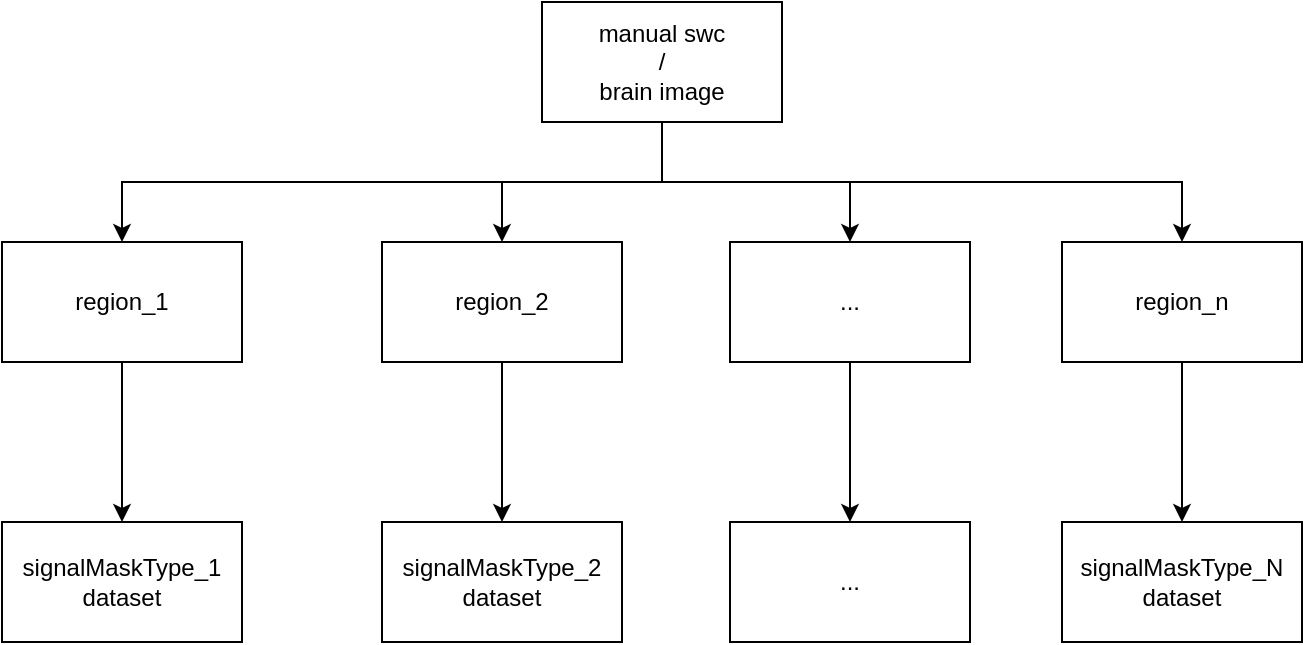 <mxfile version="13.9.6" type="github" pages="4"><diagram id="XSfZqVmiYcCc9-t011LT" name="generate_dataset_bySomaType"><mxGraphModel dx="782" dy="446" grid="1" gridSize="10" guides="1" tooltips="1" connect="1" arrows="1" fold="1" page="1" pageScale="1" pageWidth="827" pageHeight="1169" math="0" shadow="0"><root><mxCell id="0"/><mxCell id="1" parent="0"/><mxCell id="LMvmV46aqBWlpIVHx07A-5" style="edgeStyle=orthogonalEdgeStyle;rounded=0;orthogonalLoop=1;jettySize=auto;html=1;exitX=0.5;exitY=1;exitDx=0;exitDy=0;entryX=0.5;entryY=0;entryDx=0;entryDy=0;" edge="1" parent="1" source="FWvU0fq3wdAVgeDSS-kY-1" target="FWvU0fq3wdAVgeDSS-kY-7"><mxGeometry relative="1" as="geometry"/></mxCell><mxCell id="FWvU0fq3wdAVgeDSS-kY-1" value="region_1" style="rounded=0;whiteSpace=wrap;html=1;" vertex="1" parent="1"><mxGeometry x="110" y="130" width="120" height="60" as="geometry"/></mxCell><mxCell id="LMvmV46aqBWlpIVHx07A-6" style="edgeStyle=orthogonalEdgeStyle;rounded=0;orthogonalLoop=1;jettySize=auto;html=1;exitX=0.5;exitY=1;exitDx=0;exitDy=0;" edge="1" parent="1" source="FWvU0fq3wdAVgeDSS-kY-2" target="FWvU0fq3wdAVgeDSS-kY-8"><mxGeometry relative="1" as="geometry"/></mxCell><mxCell id="FWvU0fq3wdAVgeDSS-kY-2" value="region_2" style="rounded=0;whiteSpace=wrap;html=1;" vertex="1" parent="1"><mxGeometry x="300" y="130" width="120" height="60" as="geometry"/></mxCell><mxCell id="LMvmV46aqBWlpIVHx07A-1" style="edgeStyle=orthogonalEdgeStyle;rounded=0;orthogonalLoop=1;jettySize=auto;html=1;exitX=0.5;exitY=1;exitDx=0;exitDy=0;" edge="1" parent="1" source="FWvU0fq3wdAVgeDSS-kY-4" target="FWvU0fq3wdAVgeDSS-kY-1"><mxGeometry relative="1" as="geometry"/></mxCell><mxCell id="LMvmV46aqBWlpIVHx07A-2" style="edgeStyle=orthogonalEdgeStyle;rounded=0;orthogonalLoop=1;jettySize=auto;html=1;exitX=0.5;exitY=1;exitDx=0;exitDy=0;entryX=0.5;entryY=0;entryDx=0;entryDy=0;" edge="1" parent="1" source="FWvU0fq3wdAVgeDSS-kY-4" target="FWvU0fq3wdAVgeDSS-kY-2"><mxGeometry relative="1" as="geometry"/></mxCell><mxCell id="LMvmV46aqBWlpIVHx07A-3" style="edgeStyle=orthogonalEdgeStyle;rounded=0;orthogonalLoop=1;jettySize=auto;html=1;exitX=0.5;exitY=1;exitDx=0;exitDy=0;entryX=0.5;entryY=0;entryDx=0;entryDy=0;" edge="1" parent="1" source="FWvU0fq3wdAVgeDSS-kY-4" target="FWvU0fq3wdAVgeDSS-kY-5"><mxGeometry relative="1" as="geometry"/></mxCell><mxCell id="LMvmV46aqBWlpIVHx07A-4" style="edgeStyle=orthogonalEdgeStyle;rounded=0;orthogonalLoop=1;jettySize=auto;html=1;exitX=0.5;exitY=1;exitDx=0;exitDy=0;" edge="1" parent="1" source="FWvU0fq3wdAVgeDSS-kY-4" target="FWvU0fq3wdAVgeDSS-kY-6"><mxGeometry relative="1" as="geometry"/></mxCell><mxCell id="FWvU0fq3wdAVgeDSS-kY-4" value="manual swc&lt;br&gt;/&lt;br&gt;brain image" style="rounded=0;whiteSpace=wrap;html=1;" vertex="1" parent="1"><mxGeometry x="380" y="10" width="120" height="60" as="geometry"/></mxCell><mxCell id="LMvmV46aqBWlpIVHx07A-7" style="edgeStyle=orthogonalEdgeStyle;rounded=0;orthogonalLoop=1;jettySize=auto;html=1;exitX=0.5;exitY=1;exitDx=0;exitDy=0;entryX=0.5;entryY=0;entryDx=0;entryDy=0;" edge="1" parent="1" source="FWvU0fq3wdAVgeDSS-kY-5" target="FWvU0fq3wdAVgeDSS-kY-9"><mxGeometry relative="1" as="geometry"/></mxCell><mxCell id="FWvU0fq3wdAVgeDSS-kY-5" value="..." style="rounded=0;whiteSpace=wrap;html=1;" vertex="1" parent="1"><mxGeometry x="474" y="130" width="120" height="60" as="geometry"/></mxCell><mxCell id="LMvmV46aqBWlpIVHx07A-9" style="edgeStyle=orthogonalEdgeStyle;rounded=0;orthogonalLoop=1;jettySize=auto;html=1;exitX=0.5;exitY=1;exitDx=0;exitDy=0;entryX=0.5;entryY=0;entryDx=0;entryDy=0;" edge="1" parent="1" source="FWvU0fq3wdAVgeDSS-kY-6" target="FWvU0fq3wdAVgeDSS-kY-10"><mxGeometry relative="1" as="geometry"/></mxCell><mxCell id="FWvU0fq3wdAVgeDSS-kY-6" value="region_n" style="rounded=0;whiteSpace=wrap;html=1;" vertex="1" parent="1"><mxGeometry x="640" y="130" width="120" height="60" as="geometry"/></mxCell><mxCell id="FWvU0fq3wdAVgeDSS-kY-7" value="signalMaskType_1&lt;br&gt;dataset" style="rounded=0;whiteSpace=wrap;html=1;" vertex="1" parent="1"><mxGeometry x="110" y="270" width="120" height="60" as="geometry"/></mxCell><mxCell id="FWvU0fq3wdAVgeDSS-kY-8" value="signalMaskType_2&lt;br&gt;dataset" style="rounded=0;whiteSpace=wrap;html=1;" vertex="1" parent="1"><mxGeometry x="300" y="270" width="120" height="60" as="geometry"/></mxCell><mxCell id="FWvU0fq3wdAVgeDSS-kY-9" value="..." style="rounded=0;whiteSpace=wrap;html=1;" vertex="1" parent="1"><mxGeometry x="474" y="270" width="120" height="60" as="geometry"/></mxCell><mxCell id="FWvU0fq3wdAVgeDSS-kY-10" value="signalMaskType_N&lt;br&gt;dataset" style="rounded=0;whiteSpace=wrap;html=1;" vertex="1" parent="1"><mxGeometry x="640" y="270" width="120" height="60" as="geometry"/></mxCell></root></mxGraphModel></diagram><diagram id="GUsvb8xQqvXVlNLX2x7V" name="train_bySomaType"><mxGraphModel dx="782" dy="446" grid="1" gridSize="10" guides="1" tooltips="1" connect="1" arrows="1" fold="1" page="1" pageScale="1" pageWidth="827" pageHeight="1169" math="0" shadow="0"><root><mxCell id="sldGnyoUiYQ4ol7-71CF-0"/><mxCell id="sldGnyoUiYQ4ol7-71CF-1" parent="sldGnyoUiYQ4ol7-71CF-0"/><mxCell id="ewqFLUgI93k1M33mBG3B-4" style="edgeStyle=orthogonalEdgeStyle;rounded=0;orthogonalLoop=1;jettySize=auto;html=1;exitX=1;exitY=0.5;exitDx=0;exitDy=0;entryX=0;entryY=0.5;entryDx=0;entryDy=0;" edge="1" parent="sldGnyoUiYQ4ol7-71CF-1" source="UcZH1NKE0_x_xQNGaMS6-1" target="ewqFLUgI93k1M33mBG3B-0"><mxGeometry relative="1" as="geometry"/></mxCell><mxCell id="UcZH1NKE0_x_xQNGaMS6-1" value="signalMaskType_1&lt;br&gt;training dataset" style="ellipse;whiteSpace=wrap;html=1;fillColor=#f8cecc;strokeColor=#b85450;" vertex="1" parent="sldGnyoUiYQ4ol7-71CF-1"><mxGeometry x="60" y="30" width="120" height="80" as="geometry"/></mxCell><mxCell id="ewqFLUgI93k1M33mBG3B-5" style="edgeStyle=orthogonalEdgeStyle;rounded=0;orthogonalLoop=1;jettySize=auto;html=1;exitX=1;exitY=0.5;exitDx=0;exitDy=0;entryX=0;entryY=0.5;entryDx=0;entryDy=0;" edge="1" parent="sldGnyoUiYQ4ol7-71CF-1" source="ewqFLUgI93k1M33mBG3B-0" target="ewqFLUgI93k1M33mBG3B-1"><mxGeometry relative="1" as="geometry"/></mxCell><mxCell id="htrydnhKTusf8zTvh69y-28" style="edgeStyle=orthogonalEdgeStyle;rounded=0;orthogonalLoop=1;jettySize=auto;html=1;exitX=0.5;exitY=0;exitDx=0;exitDy=0;entryX=0.5;entryY=0;entryDx=0;entryDy=0;" edge="1" parent="sldGnyoUiYQ4ol7-71CF-1" source="ewqFLUgI93k1M33mBG3B-0" target="htrydnhKTusf8zTvh69y-27"><mxGeometry relative="1" as="geometry"/></mxCell><mxCell id="ewqFLUgI93k1M33mBG3B-0" value="segmentation model" style="rounded=0;whiteSpace=wrap;html=1;" vertex="1" parent="sldGnyoUiYQ4ol7-71CF-1"><mxGeometry x="260" y="40" width="120" height="60" as="geometry"/></mxCell><mxCell id="ewqFLUgI93k1M33mBG3B-6" style="edgeStyle=orthogonalEdgeStyle;rounded=0;orthogonalLoop=1;jettySize=auto;html=1;exitX=1;exitY=0.5;exitDx=0;exitDy=0;entryX=0;entryY=0.5;entryDx=0;entryDy=0;" edge="1" parent="sldGnyoUiYQ4ol7-71CF-1" source="ewqFLUgI93k1M33mBG3B-1" target="ewqFLUgI93k1M33mBG3B-2"><mxGeometry relative="1" as="geometry"/></mxCell><mxCell id="ewqFLUgI93k1M33mBG3B-1" value="image after segmentation" style="ellipse;whiteSpace=wrap;html=1;" vertex="1" parent="sldGnyoUiYQ4ol7-71CF-1"><mxGeometry x="430" y="30" width="120" height="80" as="geometry"/></mxCell><mxCell id="htrydnhKTusf8zTvh69y-29" style="edgeStyle=orthogonalEdgeStyle;rounded=0;orthogonalLoop=1;jettySize=auto;html=1;exitX=0.5;exitY=1;exitDx=0;exitDy=0;entryX=0.5;entryY=1;entryDx=0;entryDy=0;" edge="1" parent="sldGnyoUiYQ4ol7-71CF-1" source="ewqFLUgI93k1M33mBG3B-2" target="ewqFLUgI93k1M33mBG3B-0"><mxGeometry relative="1" as="geometry"/></mxCell><mxCell id="ewqFLUgI93k1M33mBG3B-2" value="Dice difference" style="rounded=0;whiteSpace=wrap;html=1;" vertex="1" parent="sldGnyoUiYQ4ol7-71CF-1"><mxGeometry x="600" y="40" width="120" height="60" as="geometry"/></mxCell><mxCell id="ewqFLUgI93k1M33mBG3B-9" value="update weights" style="text;html=1;strokeColor=none;fillColor=none;align=center;verticalAlign=middle;whiteSpace=wrap;rounded=0;" vertex="1" parent="sldGnyoUiYQ4ol7-71CF-1"><mxGeometry x="470" y="130" width="50" height="30" as="geometry"/></mxCell><mxCell id="htrydnhKTusf8zTvh69y-0" style="edgeStyle=orthogonalEdgeStyle;rounded=0;orthogonalLoop=1;jettySize=auto;html=1;exitX=1;exitY=0.5;exitDx=0;exitDy=0;entryX=0;entryY=0.5;entryDx=0;entryDy=0;" edge="1" parent="sldGnyoUiYQ4ol7-71CF-1" source="htrydnhKTusf8zTvh69y-1" target="htrydnhKTusf8zTvh69y-3"><mxGeometry relative="1" as="geometry"/></mxCell><mxCell id="htrydnhKTusf8zTvh69y-1" value="signalMaskType_2&lt;br&gt;training dataset" style="ellipse;whiteSpace=wrap;html=1;fillColor=#f8cecc;strokeColor=#b85450;" vertex="1" parent="sldGnyoUiYQ4ol7-71CF-1"><mxGeometry x="60" y="200" width="120" height="80" as="geometry"/></mxCell><mxCell id="htrydnhKTusf8zTvh69y-2" style="edgeStyle=orthogonalEdgeStyle;rounded=0;orthogonalLoop=1;jettySize=auto;html=1;exitX=1;exitY=0.5;exitDx=0;exitDy=0;entryX=0;entryY=0.5;entryDx=0;entryDy=0;" edge="1" parent="sldGnyoUiYQ4ol7-71CF-1" source="htrydnhKTusf8zTvh69y-3" target="htrydnhKTusf8zTvh69y-5"><mxGeometry relative="1" as="geometry"/></mxCell><mxCell id="htrydnhKTusf8zTvh69y-33" style="edgeStyle=orthogonalEdgeStyle;rounded=0;orthogonalLoop=1;jettySize=auto;html=1;exitX=0.5;exitY=0;exitDx=0;exitDy=0;entryX=0.5;entryY=0;entryDx=0;entryDy=0;" edge="1" parent="sldGnyoUiYQ4ol7-71CF-1" source="htrydnhKTusf8zTvh69y-3" target="htrydnhKTusf8zTvh69y-32"><mxGeometry relative="1" as="geometry"/></mxCell><mxCell id="htrydnhKTusf8zTvh69y-3" value="segmentation model" style="rounded=0;whiteSpace=wrap;html=1;" vertex="1" parent="sldGnyoUiYQ4ol7-71CF-1"><mxGeometry x="260" y="210" width="120" height="60" as="geometry"/></mxCell><mxCell id="htrydnhKTusf8zTvh69y-4" style="edgeStyle=orthogonalEdgeStyle;rounded=0;orthogonalLoop=1;jettySize=auto;html=1;exitX=1;exitY=0.5;exitDx=0;exitDy=0;entryX=0;entryY=0.5;entryDx=0;entryDy=0;" edge="1" parent="sldGnyoUiYQ4ol7-71CF-1" source="htrydnhKTusf8zTvh69y-5" target="htrydnhKTusf8zTvh69y-7"><mxGeometry relative="1" as="geometry"/></mxCell><mxCell id="htrydnhKTusf8zTvh69y-5" value="image after segmentation" style="ellipse;whiteSpace=wrap;html=1;" vertex="1" parent="sldGnyoUiYQ4ol7-71CF-1"><mxGeometry x="430" y="200" width="120" height="80" as="geometry"/></mxCell><mxCell id="htrydnhKTusf8zTvh69y-30" style="edgeStyle=orthogonalEdgeStyle;rounded=0;orthogonalLoop=1;jettySize=auto;html=1;exitX=0.5;exitY=1;exitDx=0;exitDy=0;entryX=0.5;entryY=1;entryDx=0;entryDy=0;" edge="1" parent="sldGnyoUiYQ4ol7-71CF-1" source="htrydnhKTusf8zTvh69y-7" target="htrydnhKTusf8zTvh69y-3"><mxGeometry relative="1" as="geometry"/></mxCell><mxCell id="htrydnhKTusf8zTvh69y-7" value="Dice difference" style="rounded=0;whiteSpace=wrap;html=1;" vertex="1" parent="sldGnyoUiYQ4ol7-71CF-1"><mxGeometry x="600" y="210" width="120" height="60" as="geometry"/></mxCell><mxCell id="htrydnhKTusf8zTvh69y-8" value="update weights" style="text;html=1;strokeColor=none;fillColor=none;align=center;verticalAlign=middle;whiteSpace=wrap;rounded=0;" vertex="1" parent="sldGnyoUiYQ4ol7-71CF-1"><mxGeometry x="470" y="300" width="50" height="30" as="geometry"/></mxCell><mxCell id="htrydnhKTusf8zTvh69y-18" style="edgeStyle=orthogonalEdgeStyle;rounded=0;orthogonalLoop=1;jettySize=auto;html=1;exitX=1;exitY=0.5;exitDx=0;exitDy=0;entryX=0;entryY=0.5;entryDx=0;entryDy=0;" edge="1" parent="sldGnyoUiYQ4ol7-71CF-1" source="htrydnhKTusf8zTvh69y-19" target="htrydnhKTusf8zTvh69y-21"><mxGeometry relative="1" as="geometry"/></mxCell><mxCell id="htrydnhKTusf8zTvh69y-19" value="signalMaskType_n&lt;br&gt;training datase" style="ellipse;whiteSpace=wrap;html=1;fillColor=#f8cecc;strokeColor=#b85450;" vertex="1" parent="sldGnyoUiYQ4ol7-71CF-1"><mxGeometry x="60" y="380" width="120" height="80" as="geometry"/></mxCell><mxCell id="htrydnhKTusf8zTvh69y-20" style="edgeStyle=orthogonalEdgeStyle;rounded=0;orthogonalLoop=1;jettySize=auto;html=1;exitX=1;exitY=0.5;exitDx=0;exitDy=0;entryX=0;entryY=0.5;entryDx=0;entryDy=0;" edge="1" parent="sldGnyoUiYQ4ol7-71CF-1" source="htrydnhKTusf8zTvh69y-21" target="htrydnhKTusf8zTvh69y-23"><mxGeometry relative="1" as="geometry"/></mxCell><mxCell id="htrydnhKTusf8zTvh69y-35" style="edgeStyle=orthogonalEdgeStyle;rounded=0;orthogonalLoop=1;jettySize=auto;html=1;exitX=0.5;exitY=0;exitDx=0;exitDy=0;entryX=0.5;entryY=0;entryDx=0;entryDy=0;" edge="1" parent="sldGnyoUiYQ4ol7-71CF-1" source="htrydnhKTusf8zTvh69y-21" target="htrydnhKTusf8zTvh69y-34"><mxGeometry relative="1" as="geometry"/></mxCell><mxCell id="htrydnhKTusf8zTvh69y-21" value="segmentation model" style="rounded=0;whiteSpace=wrap;html=1;" vertex="1" parent="sldGnyoUiYQ4ol7-71CF-1"><mxGeometry x="260" y="390" width="120" height="60" as="geometry"/></mxCell><mxCell id="htrydnhKTusf8zTvh69y-22" style="edgeStyle=orthogonalEdgeStyle;rounded=0;orthogonalLoop=1;jettySize=auto;html=1;exitX=1;exitY=0.5;exitDx=0;exitDy=0;entryX=0;entryY=0.5;entryDx=0;entryDy=0;" edge="1" parent="sldGnyoUiYQ4ol7-71CF-1" source="htrydnhKTusf8zTvh69y-23" target="htrydnhKTusf8zTvh69y-25"><mxGeometry relative="1" as="geometry"/></mxCell><mxCell id="htrydnhKTusf8zTvh69y-23" value="image after segmentation" style="ellipse;whiteSpace=wrap;html=1;" vertex="1" parent="sldGnyoUiYQ4ol7-71CF-1"><mxGeometry x="430" y="380" width="120" height="80" as="geometry"/></mxCell><mxCell id="htrydnhKTusf8zTvh69y-31" style="edgeStyle=orthogonalEdgeStyle;rounded=0;orthogonalLoop=1;jettySize=auto;html=1;exitX=0.5;exitY=1;exitDx=0;exitDy=0;entryX=0.5;entryY=1;entryDx=0;entryDy=0;" edge="1" parent="sldGnyoUiYQ4ol7-71CF-1" source="htrydnhKTusf8zTvh69y-25" target="htrydnhKTusf8zTvh69y-21"><mxGeometry relative="1" as="geometry"/></mxCell><mxCell id="htrydnhKTusf8zTvh69y-25" value="Dice difference" style="rounded=0;whiteSpace=wrap;html=1;" vertex="1" parent="sldGnyoUiYQ4ol7-71CF-1"><mxGeometry x="600" y="390" width="120" height="60" as="geometry"/></mxCell><mxCell id="htrydnhKTusf8zTvh69y-26" value="update weights" style="text;html=1;strokeColor=none;fillColor=none;align=center;verticalAlign=middle;whiteSpace=wrap;rounded=0;" vertex="1" parent="sldGnyoUiYQ4ol7-71CF-1"><mxGeometry x="470" y="480" width="50" height="30" as="geometry"/></mxCell><mxCell id="htrydnhKTusf8zTvh69y-27" value="best model 1" style="ellipse;whiteSpace=wrap;html=1;fillColor=#d5e8d4;strokeColor=#82b366;" vertex="1" parent="sldGnyoUiYQ4ol7-71CF-1"><mxGeometry x="790" y="30" width="120" height="80" as="geometry"/></mxCell><mxCell id="htrydnhKTusf8zTvh69y-32" value="best model 2" style="ellipse;whiteSpace=wrap;html=1;fillColor=#d5e8d4;strokeColor=#82b366;" vertex="1" parent="sldGnyoUiYQ4ol7-71CF-1"><mxGeometry x="790" y="200" width="120" height="80" as="geometry"/></mxCell><mxCell id="htrydnhKTusf8zTvh69y-34" value="best model n" style="ellipse;whiteSpace=wrap;html=1;fillColor=#d5e8d4;strokeColor=#82b366;" vertex="1" parent="sldGnyoUiYQ4ol7-71CF-1"><mxGeometry x="790" y="380" width="120" height="80" as="geometry"/></mxCell></root></mxGraphModel></diagram><diagram id="BExjfmhiAEbvDeEuHxrT" name="test_bySomaType"><mxGraphModel dx="782" dy="1615" grid="1" gridSize="10" guides="1" tooltips="1" connect="1" arrows="1" fold="1" page="1" pageScale="1" pageWidth="827" pageHeight="1169" math="0" shadow="0"><root><mxCell id="KHZpzLb3D8Ra55UTmgmI-0"/><mxCell id="KHZpzLb3D8Ra55UTmgmI-1" parent="KHZpzLb3D8Ra55UTmgmI-0"/><mxCell id="XPj-DA17XtD-EBwUVKh9-1" style="edgeStyle=orthogonalEdgeStyle;rounded=0;orthogonalLoop=1;jettySize=auto;html=1;exitX=1;exitY=0.5;exitDx=0;exitDy=0;entryX=0;entryY=0.5;entryDx=0;entryDy=0;" edge="1" parent="KHZpzLb3D8Ra55UTmgmI-1" source="7oewIyDRc93hNp6v_2mt-5" target="pBiRkPBh1c-_T310hth9-5"><mxGeometry relative="1" as="geometry"/></mxCell><mxCell id="XPj-DA17XtD-EBwUVKh9-2" style="edgeStyle=orthogonalEdgeStyle;rounded=0;orthogonalLoop=1;jettySize=auto;html=1;exitX=1;exitY=0.5;exitDx=0;exitDy=0;entryX=0;entryY=0.5;entryDx=0;entryDy=0;" edge="1" parent="KHZpzLb3D8Ra55UTmgmI-1" source="7oewIyDRc93hNp6v_2mt-5" target="pBiRkPBh1c-_T310hth9-4"><mxGeometry relative="1" as="geometry"/></mxCell><mxCell id="XPj-DA17XtD-EBwUVKh9-3" style="edgeStyle=orthogonalEdgeStyle;rounded=0;orthogonalLoop=1;jettySize=auto;html=1;exitX=1;exitY=0.5;exitDx=0;exitDy=0;entryX=0;entryY=0.5;entryDx=0;entryDy=0;" edge="1" parent="KHZpzLb3D8Ra55UTmgmI-1" source="7oewIyDRc93hNp6v_2mt-5" target="pBiRkPBh1c-_T310hth9-3"><mxGeometry relative="1" as="geometry"/></mxCell><mxCell id="7oewIyDRc93hNp6v_2mt-5" value="segmentation model 1" style="rounded=0;whiteSpace=wrap;html=1;" vertex="1" parent="KHZpzLb3D8Ra55UTmgmI-1"><mxGeometry x="340" y="-90" width="130" height="60" as="geometry"/></mxCell><mxCell id="pBiRkPBh1c-_T310hth9-2" style="edgeStyle=orthogonalEdgeStyle;rounded=0;orthogonalLoop=1;jettySize=auto;html=1;exitX=1;exitY=0.5;exitDx=0;exitDy=0;entryX=0;entryY=0.5;entryDx=0;entryDy=0;" edge="1" parent="KHZpzLb3D8Ra55UTmgmI-1" source="C9fBzO6eH5lxA3IUXb4p-0" target="7oewIyDRc93hNp6v_2mt-5"><mxGeometry relative="1" as="geometry"/></mxCell><mxCell id="C9fBzO6eH5lxA3IUXb4p-0" value="signalMaskType_n&lt;br&gt;test dataset" style="ellipse;whiteSpace=wrap;html=1;fillColor=#f8cecc;strokeColor=#b85450;" vertex="1" parent="KHZpzLb3D8Ra55UTmgmI-1"><mxGeometry x="160" width="120" height="80" as="geometry"/></mxCell><mxCell id="pBiRkPBh1c-_T310hth9-1" style="edgeStyle=orthogonalEdgeStyle;rounded=0;orthogonalLoop=1;jettySize=auto;html=1;exitX=1;exitY=0.5;exitDx=0;exitDy=0;" edge="1" parent="KHZpzLb3D8Ra55UTmgmI-1" source="C9fBzO6eH5lxA3IUXb4p-1"><mxGeometry relative="1" as="geometry"><mxPoint x="340" y="-60" as="targetPoint"/></mxGeometry></mxCell><mxCell id="C9fBzO6eH5lxA3IUXb4p-1" value="signalMaskType_2&lt;br&gt;test dataset" style="ellipse;whiteSpace=wrap;html=1;fillColor=#f8cecc;strokeColor=#b85450;" vertex="1" parent="KHZpzLb3D8Ra55UTmgmI-1"><mxGeometry x="160" y="-100" width="120" height="80" as="geometry"/></mxCell><mxCell id="pBiRkPBh1c-_T310hth9-0" style="edgeStyle=orthogonalEdgeStyle;rounded=0;orthogonalLoop=1;jettySize=auto;html=1;exitX=1;exitY=0.5;exitDx=0;exitDy=0;entryX=0;entryY=0.5;entryDx=0;entryDy=0;" edge="1" parent="KHZpzLb3D8Ra55UTmgmI-1" source="qP0eMwyzSkDt0vsnOaOD-0" target="7oewIyDRc93hNp6v_2mt-5"><mxGeometry relative="1" as="geometry"/></mxCell><mxCell id="qP0eMwyzSkDt0vsnOaOD-0" value="signalMaskType_1&lt;br&gt;test dataset" style="ellipse;whiteSpace=wrap;html=1;fillColor=#f8cecc;strokeColor=#b85450;" vertex="1" parent="KHZpzLb3D8Ra55UTmgmI-1"><mxGeometry x="160" y="-200" width="120" height="80" as="geometry"/></mxCell><mxCell id="pBiRkPBh1c-_T310hth9-3" value="Dice 1n" style="ellipse;whiteSpace=wrap;html=1;fillColor=#dae8fc;strokeColor=#6c8ebf;" vertex="1" parent="KHZpzLb3D8Ra55UTmgmI-1"><mxGeometry x="510" width="120" height="80" as="geometry"/></mxCell><mxCell id="pBiRkPBh1c-_T310hth9-4" value="Dice12" style="ellipse;whiteSpace=wrap;html=1;fillColor=#dae8fc;strokeColor=#6c8ebf;" vertex="1" parent="KHZpzLb3D8Ra55UTmgmI-1"><mxGeometry x="510" y="-100" width="120" height="80" as="geometry"/></mxCell><mxCell id="pBiRkPBh1c-_T310hth9-5" value="Dice 11" style="ellipse;whiteSpace=wrap;html=1;fillColor=#dae8fc;strokeColor=#6c8ebf;" vertex="1" parent="KHZpzLb3D8Ra55UTmgmI-1"><mxGeometry x="510" y="-200" width="120" height="80" as="geometry"/></mxCell><mxCell id="XPj-DA17XtD-EBwUVKh9-17" style="edgeStyle=orthogonalEdgeStyle;rounded=0;orthogonalLoop=1;jettySize=auto;html=1;exitX=1;exitY=0.5;exitDx=0;exitDy=0;entryX=0;entryY=0.5;entryDx=0;entryDy=0;" edge="1" parent="KHZpzLb3D8Ra55UTmgmI-1" source="XPj-DA17XtD-EBwUVKh9-20" target="XPj-DA17XtD-EBwUVKh9-29"><mxGeometry relative="1" as="geometry"/></mxCell><mxCell id="XPj-DA17XtD-EBwUVKh9-18" style="edgeStyle=orthogonalEdgeStyle;rounded=0;orthogonalLoop=1;jettySize=auto;html=1;exitX=1;exitY=0.5;exitDx=0;exitDy=0;entryX=0;entryY=0.5;entryDx=0;entryDy=0;" edge="1" parent="KHZpzLb3D8Ra55UTmgmI-1" source="XPj-DA17XtD-EBwUVKh9-20" target="XPj-DA17XtD-EBwUVKh9-28"><mxGeometry relative="1" as="geometry"/></mxCell><mxCell id="XPj-DA17XtD-EBwUVKh9-19" style="edgeStyle=orthogonalEdgeStyle;rounded=0;orthogonalLoop=1;jettySize=auto;html=1;exitX=1;exitY=0.5;exitDx=0;exitDy=0;entryX=0;entryY=0.5;entryDx=0;entryDy=0;" edge="1" parent="KHZpzLb3D8Ra55UTmgmI-1" source="XPj-DA17XtD-EBwUVKh9-20" target="XPj-DA17XtD-EBwUVKh9-27"><mxGeometry relative="1" as="geometry"/></mxCell><mxCell id="XPj-DA17XtD-EBwUVKh9-20" value="segmentation model n" style="rounded=0;whiteSpace=wrap;html=1;" vertex="1" parent="KHZpzLb3D8Ra55UTmgmI-1"><mxGeometry x="850" y="-90" width="130" height="60" as="geometry"/></mxCell><mxCell id="XPj-DA17XtD-EBwUVKh9-21" style="edgeStyle=orthogonalEdgeStyle;rounded=0;orthogonalLoop=1;jettySize=auto;html=1;exitX=1;exitY=0.5;exitDx=0;exitDy=0;entryX=0;entryY=0.5;entryDx=0;entryDy=0;" edge="1" parent="KHZpzLb3D8Ra55UTmgmI-1" source="XPj-DA17XtD-EBwUVKh9-22" target="XPj-DA17XtD-EBwUVKh9-20"><mxGeometry relative="1" as="geometry"/></mxCell><mxCell id="XPj-DA17XtD-EBwUVKh9-22" value="signalMaskType_n&lt;br&gt;test dataset" style="ellipse;whiteSpace=wrap;html=1;fillColor=#f8cecc;strokeColor=#b85450;" vertex="1" parent="KHZpzLb3D8Ra55UTmgmI-1"><mxGeometry x="670" width="120" height="80" as="geometry"/></mxCell><mxCell id="XPj-DA17XtD-EBwUVKh9-23" style="edgeStyle=orthogonalEdgeStyle;rounded=0;orthogonalLoop=1;jettySize=auto;html=1;exitX=1;exitY=0.5;exitDx=0;exitDy=0;" edge="1" parent="KHZpzLb3D8Ra55UTmgmI-1" source="XPj-DA17XtD-EBwUVKh9-24"><mxGeometry relative="1" as="geometry"><mxPoint x="850" y="-60" as="targetPoint"/></mxGeometry></mxCell><mxCell id="XPj-DA17XtD-EBwUVKh9-24" value="signalMaskType_2&lt;br&gt;test dataset" style="ellipse;whiteSpace=wrap;html=1;fillColor=#f8cecc;strokeColor=#b85450;" vertex="1" parent="KHZpzLb3D8Ra55UTmgmI-1"><mxGeometry x="670" y="-100" width="120" height="80" as="geometry"/></mxCell><mxCell id="XPj-DA17XtD-EBwUVKh9-25" style="edgeStyle=orthogonalEdgeStyle;rounded=0;orthogonalLoop=1;jettySize=auto;html=1;exitX=1;exitY=0.5;exitDx=0;exitDy=0;entryX=0;entryY=0.5;entryDx=0;entryDy=0;" edge="1" parent="KHZpzLb3D8Ra55UTmgmI-1" source="XPj-DA17XtD-EBwUVKh9-26" target="XPj-DA17XtD-EBwUVKh9-20"><mxGeometry relative="1" as="geometry"/></mxCell><mxCell id="XPj-DA17XtD-EBwUVKh9-26" value="signalMaskType_1&lt;br&gt;test dataset" style="ellipse;whiteSpace=wrap;html=1;fillColor=#f8cecc;strokeColor=#b85450;" vertex="1" parent="KHZpzLb3D8Ra55UTmgmI-1"><mxGeometry x="670" y="-200" width="120" height="80" as="geometry"/></mxCell><mxCell id="XPj-DA17XtD-EBwUVKh9-27" value="Dice nn" style="ellipse;whiteSpace=wrap;html=1;fillColor=#dae8fc;strokeColor=#6c8ebf;" vertex="1" parent="KHZpzLb3D8Ra55UTmgmI-1"><mxGeometry x="1020" width="120" height="80" as="geometry"/></mxCell><mxCell id="XPj-DA17XtD-EBwUVKh9-28" value="Dicen2" style="ellipse;whiteSpace=wrap;html=1;fillColor=#dae8fc;strokeColor=#6c8ebf;" vertex="1" parent="KHZpzLb3D8Ra55UTmgmI-1"><mxGeometry x="1020" y="-100" width="120" height="80" as="geometry"/></mxCell><mxCell id="XPj-DA17XtD-EBwUVKh9-29" value="Dice n1" style="ellipse;whiteSpace=wrap;html=1;fillColor=#dae8fc;strokeColor=#6c8ebf;" vertex="1" parent="KHZpzLb3D8Ra55UTmgmI-1"><mxGeometry x="1020" y="-200" width="120" height="80" as="geometry"/></mxCell></root></mxGraphModel></diagram><diagram id="A3jibBHlpHZRnaGnAypK" name="whole_algorithm"><mxGraphModel dx="782" dy="446" grid="1" gridSize="10" guides="1" tooltips="1" connect="1" arrows="1" fold="1" page="1" pageScale="1" pageWidth="827" pageHeight="1169" math="0" shadow="0"><root><mxCell id="GtKOIV6Vs7kEqPqabzI_-0"/><mxCell id="GtKOIV6Vs7kEqPqabzI_-1" parent="GtKOIV6Vs7kEqPqabzI_-0"/><mxCell id="GtKOIV6Vs7kEqPqabzI_-9" style="edgeStyle=orthogonalEdgeStyle;rounded=0;orthogonalLoop=1;jettySize=auto;html=1;exitX=0.5;exitY=1;exitDx=0;exitDy=0;entryX=0.5;entryY=0;entryDx=0;entryDy=0;" edge="1" parent="GtKOIV6Vs7kEqPqabzI_-1" source="GtKOIV6Vs7kEqPqabzI_-2" target="GtKOIV6Vs7kEqPqabzI_-4"><mxGeometry relative="1" as="geometry"/></mxCell><mxCell id="GtKOIV6Vs7kEqPqabzI_-2" value="soma position" style="ellipse;whiteSpace=wrap;html=1;" vertex="1" parent="GtKOIV6Vs7kEqPqabzI_-1"><mxGeometry x="220" y="20" width="120" height="80" as="geometry"/></mxCell><mxCell id="GtKOIV6Vs7kEqPqabzI_-10" style="edgeStyle=orthogonalEdgeStyle;rounded=0;orthogonalLoop=1;jettySize=auto;html=1;exitX=0.5;exitY=1;exitDx=0;exitDy=0;entryX=0.5;entryY=0;entryDx=0;entryDy=0;" edge="1" parent="GtKOIV6Vs7kEqPqabzI_-1" source="GtKOIV6Vs7kEqPqabzI_-3" target="GtKOIV6Vs7kEqPqabzI_-4"><mxGeometry relative="1" as="geometry"/></mxCell><mxCell id="GtKOIV6Vs7kEqPqabzI_-3" value="brain image" style="ellipse;whiteSpace=wrap;html=1;" vertex="1" parent="GtKOIV6Vs7kEqPqabzI_-1"><mxGeometry x="370" y="20" width="120" height="80" as="geometry"/></mxCell><mxCell id="GtKOIV6Vs7kEqPqabzI_-13" style="edgeStyle=orthogonalEdgeStyle;rounded=0;orthogonalLoop=1;jettySize=auto;html=1;exitX=0.5;exitY=1;exitDx=0;exitDy=0;entryX=0.5;entryY=0;entryDx=0;entryDy=0;" edge="1" parent="GtKOIV6Vs7kEqPqabzI_-1" source="GtKOIV6Vs7kEqPqabzI_-4" target="GtKOIV6Vs7kEqPqabzI_-5"><mxGeometry relative="1" as="geometry"/></mxCell><mxCell id="GtKOIV6Vs7kEqPqabzI_-14" style="edgeStyle=orthogonalEdgeStyle;rounded=0;orthogonalLoop=1;jettySize=auto;html=1;exitX=0.5;exitY=1;exitDx=0;exitDy=0;entryX=0.5;entryY=0;entryDx=0;entryDy=0;" edge="1" parent="GtKOIV6Vs7kEqPqabzI_-1" source="GtKOIV6Vs7kEqPqabzI_-4" target="GtKOIV6Vs7kEqPqabzI_-6"><mxGeometry relative="1" as="geometry"/></mxCell><mxCell id="GtKOIV6Vs7kEqPqabzI_-15" style="edgeStyle=orthogonalEdgeStyle;rounded=0;orthogonalLoop=1;jettySize=auto;html=1;exitX=0.5;exitY=1;exitDx=0;exitDy=0;entryX=0.5;entryY=0;entryDx=0;entryDy=0;" edge="1" parent="GtKOIV6Vs7kEqPqabzI_-1" source="GtKOIV6Vs7kEqPqabzI_-4" target="GtKOIV6Vs7kEqPqabzI_-8"><mxGeometry relative="1" as="geometry"/></mxCell><mxCell id="GtKOIV6Vs7kEqPqabzI_-16" style="edgeStyle=orthogonalEdgeStyle;rounded=0;orthogonalLoop=1;jettySize=auto;html=1;exitX=0.5;exitY=1;exitDx=0;exitDy=0;entryX=0.5;entryY=0;entryDx=0;entryDy=0;" edge="1" parent="GtKOIV6Vs7kEqPqabzI_-1" source="GtKOIV6Vs7kEqPqabzI_-4" target="GtKOIV6Vs7kEqPqabzI_-7"><mxGeometry relative="1" as="geometry"/></mxCell><mxCell id="GtKOIV6Vs7kEqPqabzI_-4" value="soma(tips) type" style="rhombus;whiteSpace=wrap;html=1;" vertex="1" parent="GtKOIV6Vs7kEqPqabzI_-1"><mxGeometry x="280" y="150" width="140" height="80" as="geometry"/></mxCell><mxCell id="9Rfq4LWTvFOR0xxUsxaI-4" style="edgeStyle=orthogonalEdgeStyle;rounded=0;orthogonalLoop=1;jettySize=auto;html=1;exitX=0.5;exitY=1;exitDx=0;exitDy=0;" edge="1" parent="GtKOIV6Vs7kEqPqabzI_-1" source="GtKOIV6Vs7kEqPqabzI_-5" target="9Rfq4LWTvFOR0xxUsxaI-0"><mxGeometry relative="1" as="geometry"/></mxCell><mxCell id="GtKOIV6Vs7kEqPqabzI_-5" value="model 1" style="rounded=0;whiteSpace=wrap;html=1;fillColor=#f8cecc;strokeColor=#b85450;" vertex="1" parent="GtKOIV6Vs7kEqPqabzI_-1"><mxGeometry x="60" y="310" width="120" height="60" as="geometry"/></mxCell><mxCell id="9Rfq4LWTvFOR0xxUsxaI-5" style="edgeStyle=orthogonalEdgeStyle;rounded=0;orthogonalLoop=1;jettySize=auto;html=1;exitX=0.5;exitY=1;exitDx=0;exitDy=0;entryX=0.5;entryY=0;entryDx=0;entryDy=0;" edge="1" parent="GtKOIV6Vs7kEqPqabzI_-1" source="GtKOIV6Vs7kEqPqabzI_-6" target="9Rfq4LWTvFOR0xxUsxaI-0"><mxGeometry relative="1" as="geometry"/></mxCell><mxCell id="GtKOIV6Vs7kEqPqabzI_-6" value="model 2" style="rounded=0;whiteSpace=wrap;html=1;fillColor=#f8cecc;strokeColor=#b85450;" vertex="1" parent="GtKOIV6Vs7kEqPqabzI_-1"><mxGeometry x="220" y="310" width="120" height="60" as="geometry"/></mxCell><mxCell id="9Rfq4LWTvFOR0xxUsxaI-7" style="edgeStyle=orthogonalEdgeStyle;rounded=0;orthogonalLoop=1;jettySize=auto;html=1;exitX=0.5;exitY=1;exitDx=0;exitDy=0;entryX=0.5;entryY=0;entryDx=0;entryDy=0;" edge="1" parent="GtKOIV6Vs7kEqPqabzI_-1" source="GtKOIV6Vs7kEqPqabzI_-7" target="9Rfq4LWTvFOR0xxUsxaI-0"><mxGeometry relative="1" as="geometry"/></mxCell><mxCell id="GtKOIV6Vs7kEqPqabzI_-7" value="model n" style="rounded=0;whiteSpace=wrap;html=1;fillColor=#f8cecc;strokeColor=#b85450;" vertex="1" parent="GtKOIV6Vs7kEqPqabzI_-1"><mxGeometry x="550" y="310" width="120" height="60" as="geometry"/></mxCell><mxCell id="9Rfq4LWTvFOR0xxUsxaI-6" style="edgeStyle=orthogonalEdgeStyle;rounded=0;orthogonalLoop=1;jettySize=auto;html=1;exitX=0.5;exitY=1;exitDx=0;exitDy=0;entryX=0.5;entryY=0;entryDx=0;entryDy=0;" edge="1" parent="GtKOIV6Vs7kEqPqabzI_-1" source="GtKOIV6Vs7kEqPqabzI_-8" target="9Rfq4LWTvFOR0xxUsxaI-0"><mxGeometry relative="1" as="geometry"/></mxCell><mxCell id="GtKOIV6Vs7kEqPqabzI_-8" value="..." style="rounded=0;whiteSpace=wrap;html=1;fillColor=#f8cecc;strokeColor=#b85450;" vertex="1" parent="GtKOIV6Vs7kEqPqabzI_-1"><mxGeometry x="380" y="310" width="120" height="60" as="geometry"/></mxCell><mxCell id="GtKOIV6Vs7kEqPqabzI_-17" value="belong type 1" style="text;html=1;strokeColor=none;fillColor=none;align=center;verticalAlign=middle;whiteSpace=wrap;rounded=0;" vertex="1" parent="GtKOIV6Vs7kEqPqabzI_-1"><mxGeometry x="110" y="240" width="40" height="20" as="geometry"/></mxCell><mxCell id="GtKOIV6Vs7kEqPqabzI_-18" value="belong type 2" style="text;html=1;strokeColor=none;fillColor=none;align=center;verticalAlign=middle;whiteSpace=wrap;rounded=0;" vertex="1" parent="GtKOIV6Vs7kEqPqabzI_-1"><mxGeometry x="260" y="240" width="40" height="20" as="geometry"/></mxCell><mxCell id="GtKOIV6Vs7kEqPqabzI_-20" value="belong type ..." style="text;html=1;strokeColor=none;fillColor=none;align=center;verticalAlign=middle;whiteSpace=wrap;rounded=0;" vertex="1" parent="GtKOIV6Vs7kEqPqabzI_-1"><mxGeometry x="420" y="240" width="40" height="20" as="geometry"/></mxCell><mxCell id="GtKOIV6Vs7kEqPqabzI_-21" value="belong type n" style="text;html=1;strokeColor=none;fillColor=none;align=center;verticalAlign=middle;whiteSpace=wrap;rounded=0;" vertex="1" parent="GtKOIV6Vs7kEqPqabzI_-1"><mxGeometry x="590" y="240" width="40" height="20" as="geometry"/></mxCell><mxCell id="9Rfq4LWTvFOR0xxUsxaI-9" style="edgeStyle=orthogonalEdgeStyle;rounded=0;orthogonalLoop=1;jettySize=auto;html=1;exitX=0.5;exitY=1;exitDx=0;exitDy=0;entryX=0.5;entryY=0;entryDx=0;entryDy=0;" edge="1" parent="GtKOIV6Vs7kEqPqabzI_-1" source="9Rfq4LWTvFOR0xxUsxaI-0" target="9Rfq4LWTvFOR0xxUsxaI-8"><mxGeometry relative="1" as="geometry"/></mxCell><mxCell id="9Rfq4LWTvFOR0xxUsxaI-0" value="after segmentation image block" style="ellipse;whiteSpace=wrap;html=1;" vertex="1" parent="GtKOIV6Vs7kEqPqabzI_-1"><mxGeometry x="290" y="430" width="120" height="80" as="geometry"/></mxCell><mxCell id="9Rfq4LWTvFOR0xxUsxaI-3" style="edgeStyle=orthogonalEdgeStyle;rounded=0;orthogonalLoop=1;jettySize=auto;html=1;exitX=0.5;exitY=0;exitDx=0;exitDy=0;entryX=0.5;entryY=0.5;entryDx=0;entryDy=0;entryPerimeter=0;" edge="1" parent="GtKOIV6Vs7kEqPqabzI_-1" source="GtKOIV6Vs7kEqPqabzI_-17" target="GtKOIV6Vs7kEqPqabzI_-17"><mxGeometry relative="1" as="geometry"/></mxCell><mxCell id="9Rfq4LWTvFOR0xxUsxaI-11" style="edgeStyle=orthogonalEdgeStyle;rounded=0;orthogonalLoop=1;jettySize=auto;html=1;exitX=0.5;exitY=1;exitDx=0;exitDy=0;" edge="1" parent="GtKOIV6Vs7kEqPqabzI_-1" source="9Rfq4LWTvFOR0xxUsxaI-8" target="9Rfq4LWTvFOR0xxUsxaI-10"><mxGeometry relative="1" as="geometry"/></mxCell><mxCell id="9Rfq4LWTvFOR0xxUsxaI-8" value="tracing algorithm" style="rounded=0;whiteSpace=wrap;html=1;" vertex="1" parent="GtKOIV6Vs7kEqPqabzI_-1"><mxGeometry x="290" y="560" width="120" height="60" as="geometry"/></mxCell><mxCell id="9Rfq4LWTvFOR0xxUsxaI-10" value="swc" style="ellipse;whiteSpace=wrap;html=1;" vertex="1" parent="GtKOIV6Vs7kEqPqabzI_-1"><mxGeometry x="290" y="650" width="120" height="80" as="geometry"/></mxCell></root></mxGraphModel></diagram></mxfile>